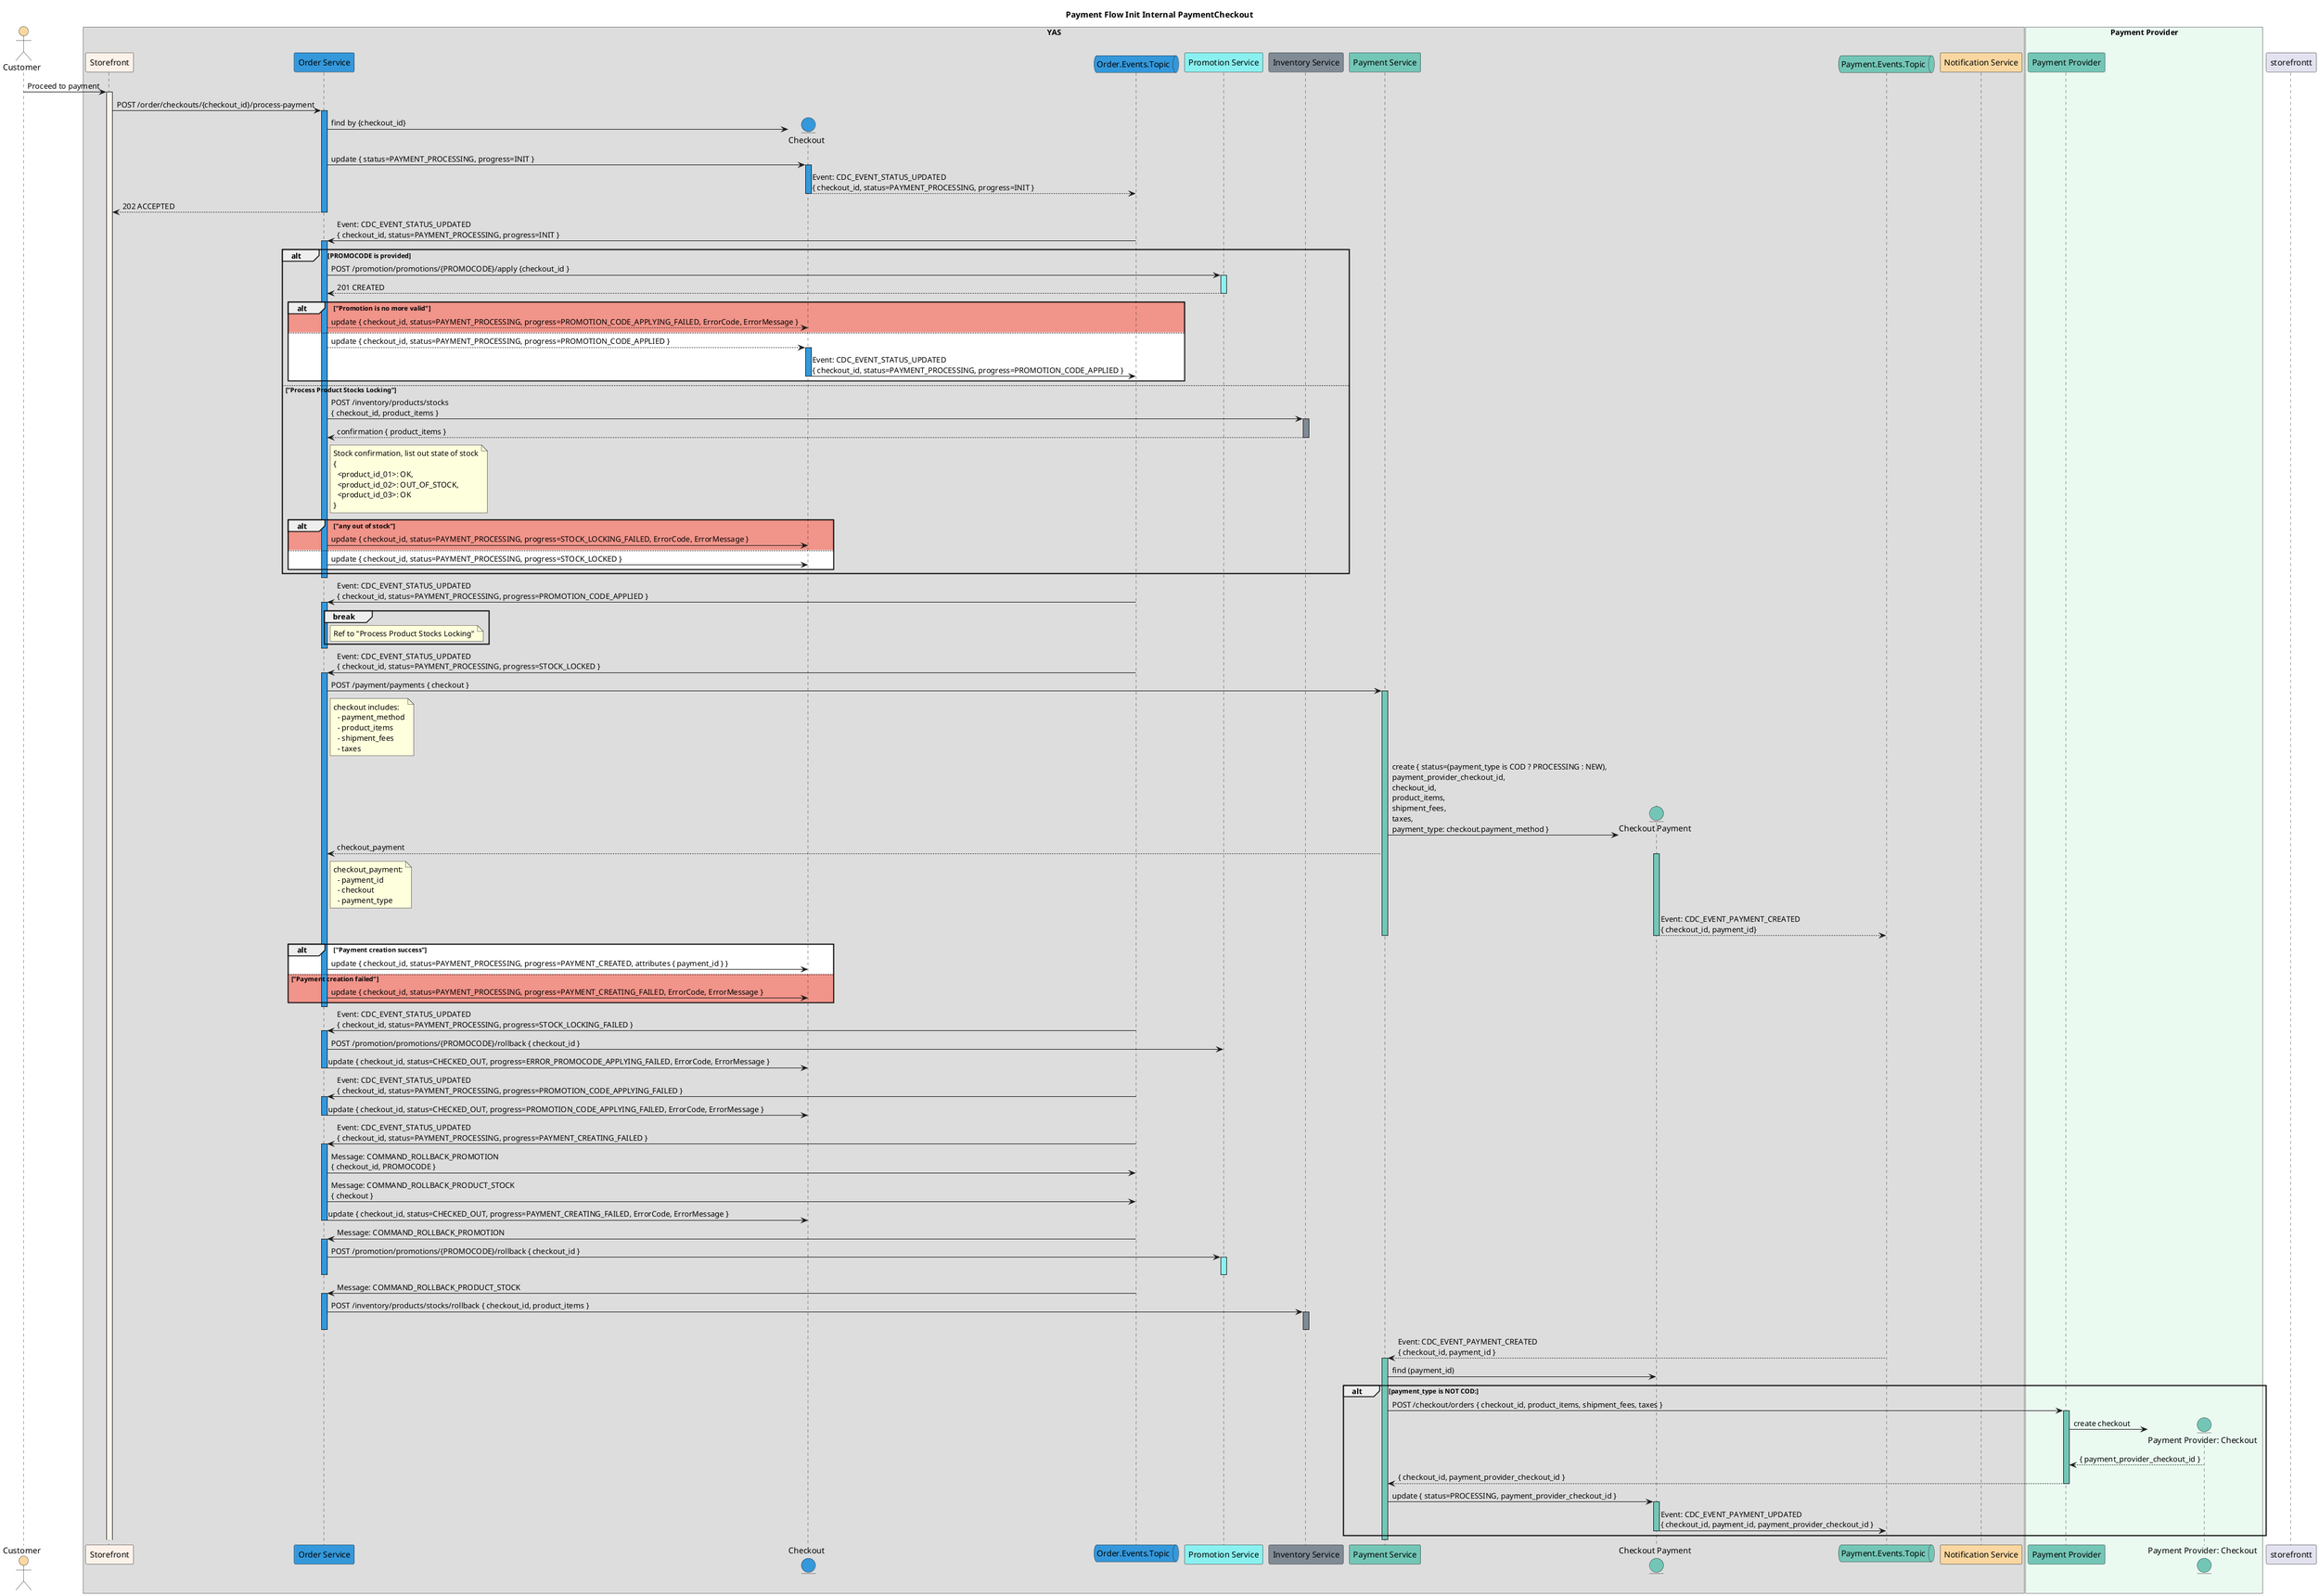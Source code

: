 @startuml Payment Flow. Payment Initialization

title Payment Flow Init Internal PaymentCheckout 

actor Customer as customer #fad7a0

box YAS
    participant "Storefront" as storefront #fdf2e9        
    participant "Order Service" as order_service #3498db    
    entity "Checkout" as checkout #3498db
    queue "Order.Events.Topic" as otopic #3498db
    participant "Promotion Service" as promotion_service #8af1f0
    participant "Inventory Service" as inventory_service #808b96
    participant "Payment Service" as payment_service #73c6b6
    entity "Checkout Payment" as checkout_payment #73c6b6
    queue "Payment.Events.Topic" as payment_topic #73c6b6
    participant "Notification Service" as notification_service #fad7a0
end box 

box "Payment Provider" #eafaf1
    participant "Payment Provider" as payment_provider #73c6b6
    entity "Payment Provider: Checkout" as payment_provider_checkout #73c6b6
end box

customer -> storefront: Proceed to payment
activate storefront #fdf2e9   
  storefront -> order_service: POST /order/checkouts/{checkout_id}/process-payment
  activate order_service #3498db
    order_service -> checkout **: find by {checkout_id}
    order_service -> checkout: update { status=PAYMENT_PROCESSING, progress=INIT }   
    activate checkout #3498db
      checkout --> otopic: Event: CDC_EVENT_STATUS_UPDATED \n{ checkout_id, status=PAYMENT_PROCESSING, progress=INIT }
    deactivate checkout
    storefront <-- order_service: 202 ACCEPTED
  deactivate order_service
deactivate storefrontt
otopic -> order_service: Event: CDC_EVENT_STATUS_UPDATED \n{ checkout_id, status=PAYMENT_PROCESSING, progress=INIT }
activate order_service #3498db
  alt PROMOCODE is provided 
    
    order_service -> promotion_service: POST /promotion/promotions/{PROMOCODE}/apply {checkout_id }
    activate promotion_service #8af1f0
      promotion_service --> order_service: 201 CREATED
    deactivate promotion_service 

    alt #f1948a "Promotion is no more valid"
      order_service --> checkout: update { checkout_id, status=PAYMENT_PROCESSING, progress=PROMOTION_CODE_APPLYING_FAILED, ErrorCode, ErrorMessage }
    else #ffffff
      order_service --> checkout: update { checkout_id, status=PAYMENT_PROCESSING, progress=PROMOTION_CODE_APPLIED }
      activate checkout #3498db
        checkout -> otopic: Event: CDC_EVENT_STATUS_UPDATED \n{ checkout_id, status=PAYMENT_PROCESSING, progress=PROMOTION_CODE_APPLIED }
      deactivate checkout
    end
  else "Process Product Stocks Locking"
    order_service -> inventory_service: POST /inventory/products/stocks \n{ checkout_id, product_items }
    activate inventory_service #808b96
      inventory_service --> order_service: confirmation { product_items }
      note right of order_service
        Stock confirmation, list out state of stock
        {
          <product_id_01>: OK,
          <product_id_02>: OUT_OF_STOCK,
          <product_id_03>: OK
        }
      end note
    deactivate inventory_service
    
    alt #f1948a "any out of stock"
      order_service -> checkout: update { checkout_id, status=PAYMENT_PROCESSING, progress=STOCK_LOCKING_FAILED, ErrorCode, ErrorMessage }
    else #ffffff
      order_service -> checkout: update { checkout_id, status=PAYMENT_PROCESSING, progress=STOCK_LOCKED }
    end 

  end
deactivate order_service

otopic -> order_service: Event: CDC_EVENT_STATUS_UPDATED \n{ checkout_id, status=PAYMENT_PROCESSING, progress=PROMOTION_CODE_APPLIED }
activate order_service #3498db
  break
    note right of order_service
      Ref to "Process Product Stocks Locking"
    end note
  end 
deactivate order_service

otopic -> order_service: Event: CDC_EVENT_STATUS_UPDATED \n{ checkout_id, status=PAYMENT_PROCESSING, progress=STOCK_LOCKED }
activate order_service #3498db
  order_service -> payment_service: POST /payment/payments { checkout }
    note right of order_service
      checkout includes:
        - payment_method
        - product_items
        - shipment_fees
        - taxes
    end note 
    activate payment_service #73c6b6 
      payment_service -> checkout_payment **: create { status=(payment_type is COD ? PROCESSING : NEW), \npayment_provider_checkout_id, \ncheckout_id, \nproduct_items, \nshipment_fees, \ntaxes, \npayment_type: checkout.payment_method }
      order_service <-- payment_service: checkout_payment
      note right of order_service
        checkout_payment:
          - payment_id
          - checkout
          - payment_type
      end note
      activate checkout_payment #73c6b6 
        checkout_payment --> payment_topic: Event: CDC_EVENT_PAYMENT_CREATED \n{ checkout_id, payment_id}
      deactivate checkout_payment
    deactivate payment_service
    alt #ffffff "Payment creation success"
      order_service -> checkout: update { checkout_id, status=PAYMENT_PROCESSING, progress=PAYMENT_CREATED, attributes { payment_id } }
    else #f1948a "Payment creation failed"
      order_service -> checkout: update { checkout_id, status=PAYMENT_PROCESSING, progress=PAYMENT_CREATING_FAILED, ErrorCode, ErrorMessage }      
    end 
deactivate order_service

otopic -> order_service: Event: CDC_EVENT_STATUS_UPDATED \n{ checkout_id, status=PAYMENT_PROCESSING, progress=STOCK_LOCKING_FAILED }
activate order_service #3498db
  order_service -> promotion_service: POST /promotion/promotions/{PROMOCODE}/rollback { checkout_id }
  order_service -> checkout: update { checkout_id, status=CHECKED_OUT, progress=ERROR_PROMOCODE_APPLYING_FAILED, ErrorCode, ErrorMessage }
deactivate order_service

otopic -> order_service: Event: CDC_EVENT_STATUS_UPDATED \n{ checkout_id, status=PAYMENT_PROCESSING, progress=PROMOTION_CODE_APPLYING_FAILED }
activate order_service #3498db
  order_service -> checkout: update { checkout_id, status=CHECKED_OUT, progress=PROMOTION_CODE_APPLYING_FAILED, ErrorCode, ErrorMessage }
deactivate order_service

otopic -> order_service: Event: CDC_EVENT_STATUS_UPDATED \n{ checkout_id, status=PAYMENT_PROCESSING, progress=PAYMENT_CREATING_FAILED }
activate order_service #3498db
  order_service -> otopic: Message: COMMAND_ROLLBACK_PROMOTION \n{ checkout_id, PROMOCODE }
  order_service -> otopic: Message: COMMAND_ROLLBACK_PRODUCT_STOCK \n{ checkout }
  order_service -> checkout: update { checkout_id, status=CHECKED_OUT, progress=PAYMENT_CREATING_FAILED, ErrorCode, ErrorMessage }
deactivate order_service

otopic -> order_service: Message: COMMAND_ROLLBACK_PROMOTION 
activate order_service #3498db
  order_service -> promotion_service: POST /promotion/promotions/{PROMOCODE}/rollback { checkout_id } 
  activate promotion_service #8af1f0
  deactivate promotion_service
deactivate  order_service

otopic -> order_service: Message: COMMAND_ROLLBACK_PRODUCT_STOCK 
activate order_service #3498db
  order_service -> inventory_service: POST /inventory/products/stocks/rollback { checkout_id, product_items }
  activate inventory_service #808b96
  deactivate inventory_service
deactivate  order_service

payment_topic --> payment_service: Event: CDC_EVENT_PAYMENT_CREATED \n{ checkout_id, payment_id }
activate payment_service #73c6b6
  payment_service -> checkout_payment: find (payment_id)
  alt payment_type is NOT COD:
    payment_service  -> payment_provider: POST /checkout/orders { checkout_id, product_items, shipment_fees, taxes }
    activate payment_provider #73c6b6          
      payment_provider -> payment_provider_checkout **: create checkout
      payment_provider <-- payment_provider_checkout: { payment_provider_checkout_id }
      payment_service <-- payment_provider: { checkout_id, payment_provider_checkout_id }
    deactivate payment_provider
    payment_service -> checkout_payment: update { status=PROCESSING, payment_provider_checkout_id }
    activate checkout_payment #73c6b6 
      checkout_payment -> payment_topic: Event: CDC_EVENT_PAYMENT_UPDATED \n{ checkout_id, payment_id, payment_provider_checkout_id }
    deactivate checkout_payment    
  end 
deactivate payment_service
@enduml